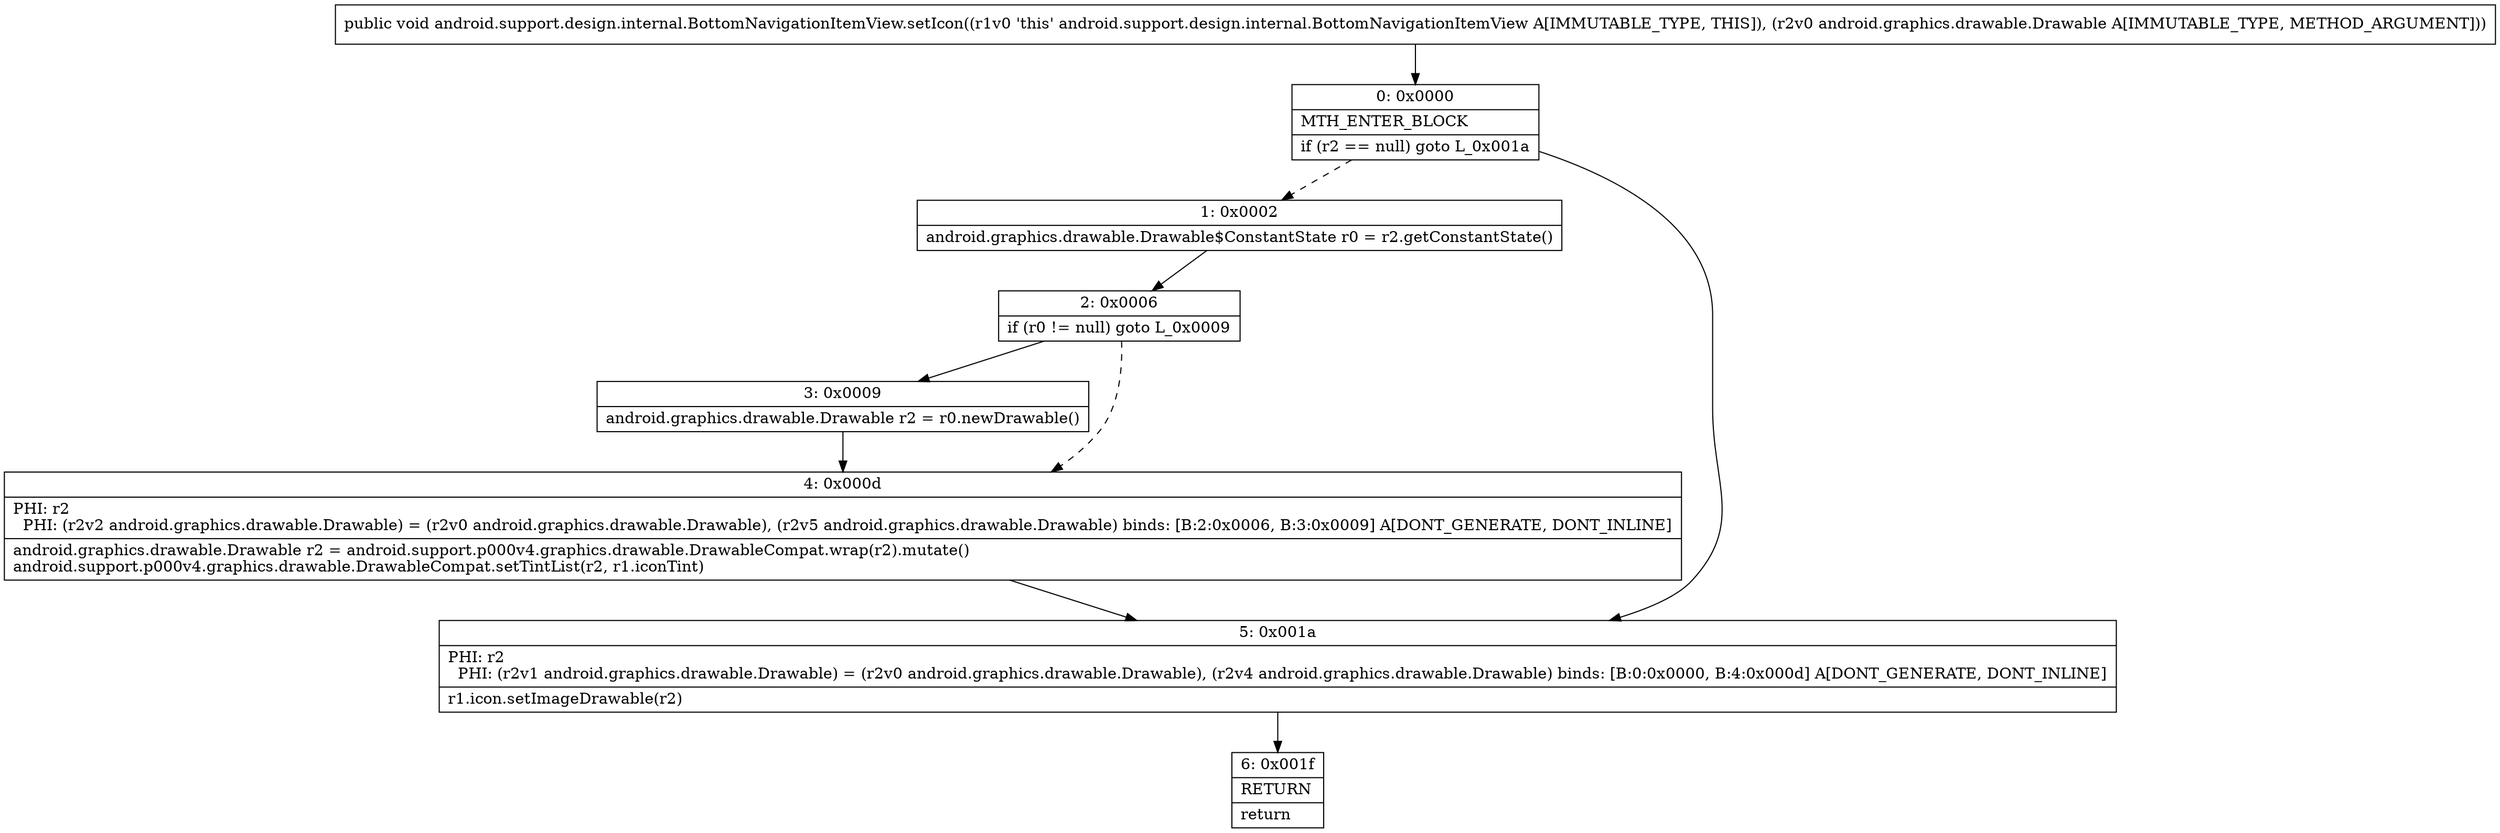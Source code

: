 digraph "CFG forandroid.support.design.internal.BottomNavigationItemView.setIcon(Landroid\/graphics\/drawable\/Drawable;)V" {
Node_0 [shape=record,label="{0\:\ 0x0000|MTH_ENTER_BLOCK\l|if (r2 == null) goto L_0x001a\l}"];
Node_1 [shape=record,label="{1\:\ 0x0002|android.graphics.drawable.Drawable$ConstantState r0 = r2.getConstantState()\l}"];
Node_2 [shape=record,label="{2\:\ 0x0006|if (r0 != null) goto L_0x0009\l}"];
Node_3 [shape=record,label="{3\:\ 0x0009|android.graphics.drawable.Drawable r2 = r0.newDrawable()\l}"];
Node_4 [shape=record,label="{4\:\ 0x000d|PHI: r2 \l  PHI: (r2v2 android.graphics.drawable.Drawable) = (r2v0 android.graphics.drawable.Drawable), (r2v5 android.graphics.drawable.Drawable) binds: [B:2:0x0006, B:3:0x0009] A[DONT_GENERATE, DONT_INLINE]\l|android.graphics.drawable.Drawable r2 = android.support.p000v4.graphics.drawable.DrawableCompat.wrap(r2).mutate()\landroid.support.p000v4.graphics.drawable.DrawableCompat.setTintList(r2, r1.iconTint)\l}"];
Node_5 [shape=record,label="{5\:\ 0x001a|PHI: r2 \l  PHI: (r2v1 android.graphics.drawable.Drawable) = (r2v0 android.graphics.drawable.Drawable), (r2v4 android.graphics.drawable.Drawable) binds: [B:0:0x0000, B:4:0x000d] A[DONT_GENERATE, DONT_INLINE]\l|r1.icon.setImageDrawable(r2)\l}"];
Node_6 [shape=record,label="{6\:\ 0x001f|RETURN\l|return\l}"];
MethodNode[shape=record,label="{public void android.support.design.internal.BottomNavigationItemView.setIcon((r1v0 'this' android.support.design.internal.BottomNavigationItemView A[IMMUTABLE_TYPE, THIS]), (r2v0 android.graphics.drawable.Drawable A[IMMUTABLE_TYPE, METHOD_ARGUMENT])) }"];
MethodNode -> Node_0;
Node_0 -> Node_1[style=dashed];
Node_0 -> Node_5;
Node_1 -> Node_2;
Node_2 -> Node_3;
Node_2 -> Node_4[style=dashed];
Node_3 -> Node_4;
Node_4 -> Node_5;
Node_5 -> Node_6;
}

